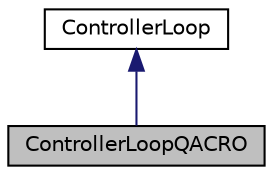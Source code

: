 digraph "ControllerLoopQACRO"
{
 // LATEX_PDF_SIZE
  edge [fontname="Helvetica",fontsize="10",labelfontname="Helvetica",labelfontsize="10"];
  node [fontname="Helvetica",fontsize="10",shape=record];
  Node1 [label="ControllerLoopQACRO",height=0.2,width=0.4,color="black", fillcolor="grey75", style="filled", fontcolor="black",tooltip=" "];
  Node2 -> Node1 [dir="back",color="midnightblue",fontsize="10",style="solid",fontname="Helvetica"];
  Node2 [label="ControllerLoop",height=0.2,width=0.4,color="black", fillcolor="white", style="filled",URL="$class_controller_loop.html",tooltip="This class is interface of controller modes. All modes should keep this strucure and implements all t..."];
}
